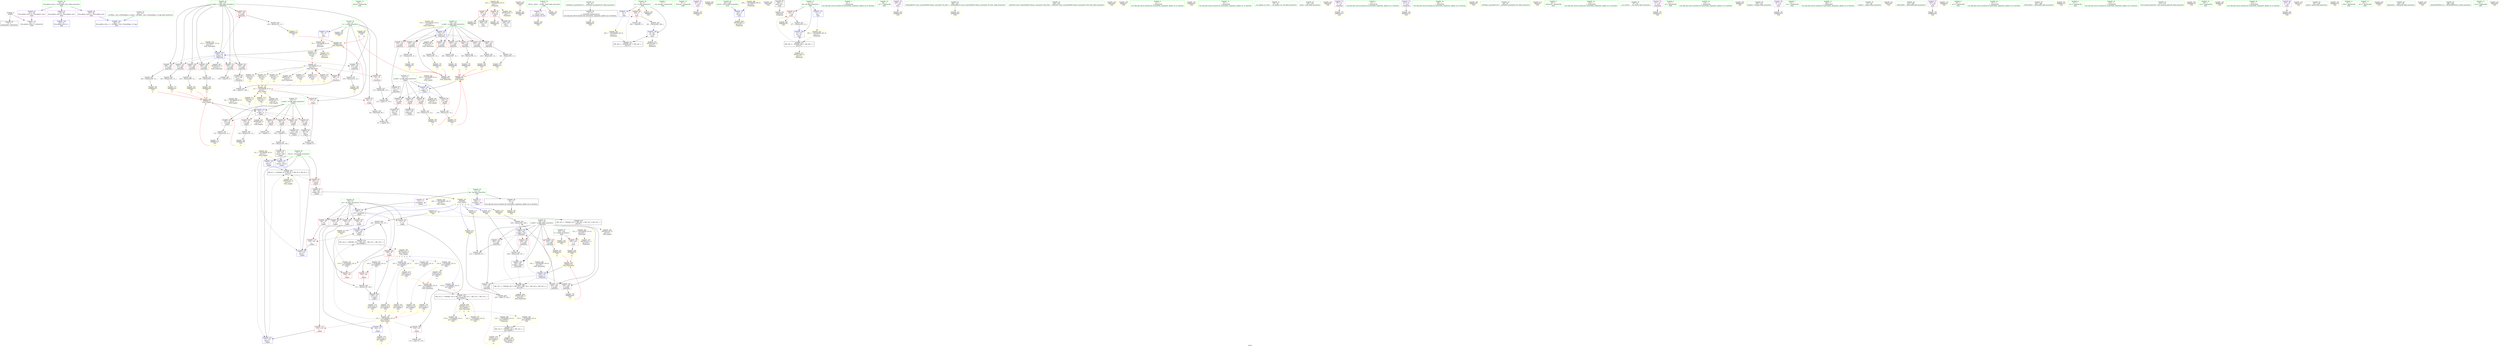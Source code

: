 digraph "SVFG" {
	label="SVFG";

	Node0x5555de517720 [shape=record,color=grey,label="{NodeID: 0\nNullPtr}"];
	Node0x5555de517720 -> Node0x5555de531230[style=solid];
	Node0x5555de517720 -> Node0x5555de536970[style=solid];
	Node0x5555de53f740 [shape=record,color=grey,label="{NodeID: 263\n97 = cmp(93, 95, )\n}"];
	Node0x5555de538950 [shape=record,color=yellow,style=double,label="{NodeID: 180\nAPARM(201)\nCS[]|{<s0>8}}"];
	Node0x5555de538950:s0 -> Node0x5555de53c1b0[style=solid,color=red];
	Node0x5555de52fae0 [shape=record,color=red,label="{NodeID: 97\n82\<--76\n\<--b.addr\n_Z2goii\n}"];
	Node0x5555de52fae0 -> Node0x5555de53f140[style=solid];
	Node0x5555de52d9c0 [shape=record,color=green,label="{NodeID: 14\n36\<--1\nstdout\<--dummyObj\nGlob }"];
	Node0x5555de54bc30 [shape=record,color=yellow,style=double,label="{NodeID: 277\n2V_1 = ENCHI(MR_2V_0)\npts\{16 \}\nFun[_Z5printiix]}"];
	Node0x5555de54bc30 -> Node0x5555de532d50[style=dashed];
	Node0x5555de54bc30 -> Node0x5555de532e20[style=dashed];
	Node0x5555de54bc30 -> Node0x5555de54d690[style=dashed];
	Node0x5555de54bc30 -> Node0x5555de54f570[style=dashed];
	Node0x5555de54bc30 -> Node0x5555de54f7b0[style=dashed];
	Node0x5555de54bc30 -> Node0x5555de54f9f0[style=dashed];
	Node0x5555de54bc30 -> Node0x5555de54fc30[style=dashed];
	Node0x5555de54bc30 -> Node0x5555de54fe70[style=dashed];
	Node0x5555de54bc30 -> Node0x5555de5500b0[style=dashed];
	Node0x5555de5335b0 [shape=record,color=yellow,style=double,label="{NodeID: 194\nAPARM(246)\nCS[]}"];
	Node0x5555de530640 [shape=record,color=red,label="{NodeID: 111\n130\<--129\n\<--\n_Z2goii\n}"];
	Node0x5555de530640 -> Node0x5555de53d4c0[style=solid];
	Node0x5555de52e7c0 [shape=record,color=green,label="{NodeID: 28\n14\<--16\nn\<--n_field_insensitive\nGlob }"];
	Node0x5555de52e7c0 -> Node0x5555de532bb0[style=solid];
	Node0x5555de52e7c0 -> Node0x5555de532c80[style=solid];
	Node0x5555de52e7c0 -> Node0x5555de532d50[style=solid];
	Node0x5555de52e7c0 -> Node0x5555de532e20[style=solid];
	Node0x5555de52e7c0 -> Node0x5555de536670[style=solid];
	Node0x5555de52e7c0 -> Node0x5555de533b60[style=solid];
	Node0x5555de54d310 [shape=record,color=yellow,style=double,label="{NodeID: 291\n22V_1 = ENCHI(MR_22V_0)\npts\{1 \}\nFun[main]}"];
	Node0x5555de54d310 -> Node0x5555de532ef0[style=dashed];
	Node0x5555de54d310 -> Node0x5555de532fc0[style=dashed];
	Node0x5555de54d310 -> Node0x5555de54ed70[style=dashed];
	Node0x5555de5340d0 [shape=record,color=yellow,style=double,label="{NodeID: 208\nAPARM(283)\nCS[]|{<s0>21}}"];
	Node0x5555de5340d0:s0 -> Node0x5555de53bdf0[style=solid,color=red];
	Node0x5555de535b80 [shape=record,color=red,label="{NodeID: 125\n200\<--156\n\<--b.addr\n_Z5printiix\n}"];
	Node0x5555de535b80 -> Node0x5555de53e540[style=solid];
	Node0x5555de52f4d0 [shape=record,color=green,label="{NodeID: 42\n156\<--157\nb.addr\<--b.addr_field_insensitive\n_Z5printiix\n}"];
	Node0x5555de52f4d0 -> Node0x5555de535840[style=solid];
	Node0x5555de52f4d0 -> Node0x5555de535910[style=solid];
	Node0x5555de52f4d0 -> Node0x5555de5359e0[style=solid];
	Node0x5555de52f4d0 -> Node0x5555de535ab0[style=solid];
	Node0x5555de52f4d0 -> Node0x5555de535b80[style=solid];
	Node0x5555de52f4d0 -> Node0x5555de535c50[style=solid];
	Node0x5555de52f4d0 -> Node0x5555de535d20[style=solid];
	Node0x5555de52f4d0 -> Node0x5555de535df0[style=solid];
	Node0x5555de52f4d0 -> Node0x5555de537360[style=solid];
	Node0x5555de54e9c0 [shape=record,color=yellow,style=double,label="{NodeID: 305\nRETMU(12V_2)\npts\{190000 \}\nFun[_Z2goii]|{<s0>3|<s1>4|<s2>5|<s3>8|<s4>9|<s5>12}}"];
	Node0x5555de54e9c0:s0 -> Node0x5555de550690[style=dashed,color=blue];
	Node0x5555de54e9c0:s1 -> Node0x5555de550530[style=dashed,color=blue];
	Node0x5555de54e9c0:s2 -> Node0x5555de5507f0[style=dashed,color=blue];
	Node0x5555de54e9c0:s3 -> Node0x5555de5512c0[style=dashed,color=blue];
	Node0x5555de54e9c0:s4 -> Node0x5555de551420[style=dashed,color=blue];
	Node0x5555de54e9c0:s5 -> Node0x5555de5516e0[style=dashed,color=blue];
	Node0x5555de53b880 [shape=record,color=yellow,style=double,label="{NodeID: 222\nARet(266)\nCS[]}"];
	Node0x5555de53b880 -> Node0x5555de533c30[style=solid];
	Node0x5555de536770 [shape=record,color=blue,label="{NodeID: 139\n319\<--41\nllvm.global_ctors_0\<--\nGlob }"];
	Node0x5555de531230 [shape=record,color=black,label="{NodeID: 56\n2\<--3\ndummyVal\<--dummyVal\n}"];
	Node0x5555de54f7b0 [shape=record,color=yellow,style=double,label="{NodeID: 319\nCSMU(2V_1)\npts\{16 \}\nCS[]|{<s0>7}}"];
	Node0x5555de54f7b0:s0 -> Node0x5555de54bc30[style=dashed,color=red];
	Node0x5555de53cec0 [shape=record,color=grey,label="{NodeID: 236\n224 = Binary(223, 12, )\n}"];
	Node0x5555de53cec0 -> Node0x5555de538fd0[style=solid];
	Node0x5555de537360 [shape=record,color=blue,label="{NodeID: 153\n156\<--152\nb.addr\<--b\n_Z5printiix\n}"];
	Node0x5555de537360 -> Node0x5555de535840[style=dashed];
	Node0x5555de537360 -> Node0x5555de535910[style=dashed];
	Node0x5555de537360 -> Node0x5555de5359e0[style=dashed];
	Node0x5555de537360 -> Node0x5555de535ab0[style=dashed];
	Node0x5555de537360 -> Node0x5555de535b80[style=dashed];
	Node0x5555de537360 -> Node0x5555de535c50[style=dashed];
	Node0x5555de537360 -> Node0x5555de535d20[style=dashed];
	Node0x5555de537360 -> Node0x5555de535df0[style=dashed];
	Node0x5555de537360 -> Node0x5555de54e290[style=dashed];
	Node0x5555de531e20 [shape=record,color=purple,label="{NodeID: 70\n51\<--4\n\<--_ZStL8__ioinit\n__cxx_global_var_init\n}"];
	Node0x5555de531e20 -> Node0x5555de537f90[style=solid];
	Node0x5555de5507f0 [shape=record,color=yellow,style=double,label="{NodeID: 333\n12V_3 = CSCHI(MR_12V_1)\npts\{190000 \}\nCS[]}"];
	Node0x5555de5507f0 -> Node0x5555de54f910[style=dashed];
	Node0x5555de5507f0 -> Node0x5555de54fb50[style=dashed];
	Node0x5555de53e3c0 [shape=record,color=grey,label="{NodeID: 250\n194 = Binary(193, 12, )\n}"];
	Node0x5555de53e3c0 -> Node0x5555de5386e0[style=solid];
	Node0x5555de537ec0 [shape=record,color=yellow,style=double,label="{NodeID: 167\nAPARM(53)\nCS[]}"];
	Node0x5555de532a10 [shape=record,color=red,label="{NodeID: 84\n260\<--8\n\<--ts\nmain\n}"];
	Node0x5555de532a10 -> Node0x5555de53d1c0[style=solid];
	Node0x5555de532a10 -> Node0x5555de53f440[style=solid];
	Node0x5555de52cac0 [shape=record,color=green,label="{NodeID: 1\n7\<--1\n__dso_handle\<--dummyObj\nGlob }"];
	Node0x5555de53f8c0 [shape=record,color=grey,label="{NodeID: 264\n212 = cmp(206, 211, )\n}"];
	Node0x5555de538a20 [shape=record,color=yellow,style=double,label="{NodeID: 181\nAPARM(208)\nCS[]|{<s0>9}}"];
	Node0x5555de538a20:s0 -> Node0x5555de53bfd0[style=solid,color=red];
	Node0x5555de52fbb0 [shape=record,color=red,label="{NodeID: 98\n85\<--76\n\<--b.addr\n_Z2goii\n}"];
	Node0x5555de52fbb0 -> Node0x5555de531600[style=solid];
	Node0x5555de52dac0 [shape=record,color=green,label="{NodeID: 15\n37\<--1\n_ZSt3cin\<--dummyObj\nGlob }"];
	Node0x5555de54c750 [shape=record,color=yellow,style=double,label="{NodeID: 278\n15V_1 = ENCHI(MR_15V_0)\npts\{155 \}\nFun[_Z5printiix]}"];
	Node0x5555de54c750 -> Node0x5555de537290[style=dashed];
	Node0x5555de533680 [shape=record,color=yellow,style=double,label="{NodeID: 195\nAPARM(253)\nCS[]}"];
	Node0x5555de530710 [shape=record,color=red,label="{NodeID: 112\n139\<--138\n\<--\n_Z2goii\n}"];
	Node0x5555de530710 -> Node0x5555de53dac0[style=solid];
	Node0x5555de52e8c0 [shape=record,color=green,label="{NodeID: 29\n17\<--19\ndp\<--dp_field_insensitive\nGlob }"];
	Node0x5555de52e8c0 -> Node0x5555de531400[style=solid];
	Node0x5555de52e8c0 -> Node0x5555de531ef0[style=solid];
	Node0x5555de52e8c0 -> Node0x5555de531fc0[style=solid];
	Node0x5555de54d3f0 [shape=record,color=yellow,style=double,label="{NodeID: 292\n24V_1 = ENCHI(MR_24V_0)\npts\{10 \}\nFun[main]}"];
	Node0x5555de54d3f0 -> Node0x5555de549e30[style=dashed];
	Node0x5555de5341a0 [shape=record,color=yellow,style=double,label="{NodeID: 209\nAPARM(20)\nCS[]}"];
	Node0x5555de535c50 [shape=record,color=red,label="{NodeID: 126\n209\<--156\n\<--b.addr\n_Z5printiix\n}"];
	Node0x5555de535c50 -> Node0x5555de53d640[style=solid];
	Node0x5555de52f5a0 [shape=record,color=green,label="{NodeID: 43\n158\<--159\nk.addr\<--k.addr_field_insensitive\n_Z5printiix\n}"];
	Node0x5555de52f5a0 -> Node0x5555de535ec0[style=solid];
	Node0x5555de52f5a0 -> Node0x5555de535f90[style=solid];
	Node0x5555de52f5a0 -> Node0x5555de536060[style=solid];
	Node0x5555de52f5a0 -> Node0x5555de536130[style=solid];
	Node0x5555de52f5a0 -> Node0x5555de536200[style=solid];
	Node0x5555de52f5a0 -> Node0x5555de5362d0[style=solid];
	Node0x5555de52f5a0 -> Node0x5555de537430[style=solid];
	Node0x5555de52f5a0 -> Node0x5555de537500[style=solid];
	Node0x5555de52f5a0 -> Node0x5555de5375d0[style=solid];
	Node0x5555de54eaa0 [shape=record,color=yellow,style=double,label="{NodeID: 306\nRETMU(29V_2)\npts\{242 \}\nFun[main]}"];
	Node0x5555de53b910 [shape=record,color=yellow,style=double,label="{NodeID: 223\nARet(269)\nCS[]}"];
	Node0x5555de536870 [shape=record,color=blue,label="{NodeID: 140\n320\<--42\nllvm.global_ctors_1\<--_GLOBAL__sub_I_FlaminRage_3_0.cpp\nGlob }"];
	Node0x5555de531330 [shape=record,color=black,label="{NodeID: 57\n240\<--9\nmain_ret\<--\nmain\n}"];
	Node0x5555de531330 -> Node0x5555de53c980[style=solid];
	Node0x5555de54f910 [shape=record,color=yellow,style=double,label="{NodeID: 320\nCSMU(12V_3)\npts\{190000 \}\nCS[]|{<s0>7}}"];
	Node0x5555de54f910:s0 -> Node0x5555de54c9f0[style=dashed,color=red];
	Node0x5555de53d040 [shape=record,color=grey,label="{NodeID: 237\n101 = Binary(100, 102, )\n}"];
	Node0x5555de53d040 -> Node0x5555de5317a0[style=solid];
	Node0x5555de537430 [shape=record,color=blue,label="{NodeID: 154\n158\<--153\nk.addr\<--k\n_Z5printiix\n}"];
	Node0x5555de537430 -> Node0x5555de535ec0[style=dashed];
	Node0x5555de537430 -> Node0x5555de535f90[style=dashed];
	Node0x5555de537430 -> Node0x5555de536060[style=dashed];
	Node0x5555de537430 -> Node0x5555de537500[style=dashed];
	Node0x5555de537430 -> Node0x5555de549430[style=dashed];
	Node0x5555de531ef0 [shape=record,color=purple,label="{NodeID: 71\n108\<--17\narrayidx\<--dp\n_Z2goii\n}"];
	Node0x5555de550950 [shape=record,color=yellow,style=double,label="{NodeID: 334\n12V_4 = CSCHI(MR_12V_3)\npts\{190000 \}\nCS[]}"];
	Node0x5555de550950 -> Node0x5555de549930[style=dashed];
	Node0x5555de53e540 [shape=record,color=grey,label="{NodeID: 251\n201 = Binary(200, 12, )\n}"];
	Node0x5555de53e540 -> Node0x5555de538950[style=solid];
	Node0x5555de537f90 [shape=record,color=yellow,style=double,label="{NodeID: 168\nAPARM(51)\nCS[]}"];
	Node0x5555de532ae0 [shape=record,color=red,label="{NodeID: 85\n276\<--11\n\<--kk\nmain\n}"];
	Node0x5555de532ae0 -> Node0x5555de533ea0[style=solid];
	Node0x5555de532ae0 -> Node0x5555de53ca40[style=solid];
	Node0x5555de52cb50 [shape=record,color=green,label="{NodeID: 2\n9\<--1\n\<--dummyObj\nCan only get source location for instruction, argument, global var or function.}"];
	Node0x5555de53fa40 [shape=record,color=grey,label="{NodeID: 265\n115 = cmp(114, 116, )\n}"];
	Node0x5555de538af0 [shape=record,color=yellow,style=double,label="{NodeID: 182\nAPARM(210)\nCS[]|{<s0>9}}"];
	Node0x5555de538af0:s0 -> Node0x5555de53c1b0[style=solid,color=red];
	Node0x5555de52fc80 [shape=record,color=red,label="{NodeID: 99\n99\<--76\n\<--b.addr\n_Z2goii\n}"];
	Node0x5555de52fc80 -> Node0x5555de53f5c0[style=solid];
	Node0x5555de52dbc0 [shape=record,color=green,label="{NodeID: 16\n38\<--1\n.str.7\<--dummyObj\nGlob }"];
	Node0x5555de54c830 [shape=record,color=yellow,style=double,label="{NodeID: 279\n17V_1 = ENCHI(MR_17V_0)\npts\{157 \}\nFun[_Z5printiix]}"];
	Node0x5555de54c830 -> Node0x5555de537360[style=dashed];
	Node0x5555de533750 [shape=record,color=yellow,style=double,label="{NodeID: 196\nAPARM(254)\nCS[]}"];
	Node0x5555de5307e0 [shape=record,color=red,label="{NodeID: 113\n143\<--142\n\<--\n_Z2goii\n}"];
	Node0x5555de5307e0 -> Node0x5555de5371c0[style=solid];
	Node0x5555de52e9c0 [shape=record,color=green,label="{NodeID: 30\n40\<--44\nllvm.global_ctors\<--llvm.global_ctors_field_insensitive\nGlob }"];
	Node0x5555de52e9c0 -> Node0x5555de532710[style=solid];
	Node0x5555de52e9c0 -> Node0x5555de532810[style=solid];
	Node0x5555de52e9c0 -> Node0x5555de532910[style=solid];
	Node0x5555de54d4d0 [shape=record,color=yellow,style=double,label="{NodeID: 293\n26V_1 = ENCHI(MR_26V_0)\npts\{13 \}\nFun[main]}"];
	Node0x5555de54d4d0 -> Node0x5555de54a330[style=dashed];
	Node0x5555de534270 [shape=record,color=yellow,style=double,label="{NodeID: 210\nAPARM(286)\nCS[]}"];
	Node0x5555de535d20 [shape=record,color=red,label="{NodeID: 127\n218\<--156\n\<--b.addr\n_Z5printiix\n}"];
	Node0x5555de535d20 -> Node0x5555de53df40[style=solid];
	Node0x5555de52f670 [shape=record,color=green,label="{NodeID: 44\n189\<--190\n_ZStlsISt11char_traitsIcEERSt13basic_ostreamIcT_ES5_PKc\<--_ZStlsISt11char_traitsIcEERSt13basic_ostreamIcT_ES5_PKc_field_insensitive\n}"];
	Node0x5555de54ebb0 [shape=record,color=yellow,style=double,label="{NodeID: 307\nRETMU(31V_1)\npts\{244 \}\nFun[main]}"];
	Node0x5555de53b9a0 [shape=record,color=yellow,style=double,label="{NodeID: 224\nARet(280)\nCS[]}"];
	Node0x5555de536970 [shape=record,color=blue, style = dotted,label="{NodeID: 141\n321\<--3\nllvm.global_ctors_2\<--dummyVal\nGlob }"];
	Node0x5555de531400 [shape=record,color=black,label="{NodeID: 58\n18\<--17\n\<--dp\nCan only get source location for instruction, argument, global var or function.}"];
	Node0x5555de531400 -> Node0x5555de537910[style=solid];
	Node0x5555de54f9f0 [shape=record,color=yellow,style=double,label="{NodeID: 321\nCSMU(2V_1)\npts\{16 \}\nCS[]|{<s0>8}}"];
	Node0x5555de54f9f0:s0 -> Node0x5555de54cad0[style=dashed,color=red];
	Node0x5555de53d1c0 [shape=record,color=grey,label="{NodeID: 238\n261 = Binary(260, 262, )\n}"];
	Node0x5555de53d1c0 -> Node0x5555de537770[style=solid];
	Node0x5555de537500 [shape=record,color=blue,label="{NodeID: 155\n158\<--204\nk.addr\<--sub\n_Z5printiix\n}"];
	Node0x5555de537500 -> Node0x5555de536130[style=dashed];
	Node0x5555de537500 -> Node0x5555de536200[style=dashed];
	Node0x5555de537500 -> Node0x5555de5362d0[style=dashed];
	Node0x5555de537500 -> Node0x5555de5375d0[style=dashed];
	Node0x5555de537500 -> Node0x5555de549430[style=dashed];
	Node0x5555de531fc0 [shape=record,color=purple,label="{NodeID: 72\n111\<--17\narrayidx8\<--dp\n_Z2goii\n}"];
	Node0x5555de531fc0 -> Node0x5555de536db0[style=solid];
	Node0x5555de5512c0 [shape=record,color=yellow,style=double,label="{NodeID: 335\n12V_5 = CSCHI(MR_12V_3)\npts\{190000 \}\nCS[]}"];
	Node0x5555de5512c0 -> Node0x5555de54fd90[style=dashed];
	Node0x5555de53e6c0 [shape=record,color=grey,label="{NodeID: 252\n199 = Binary(198, 12, )\n}"];
	Node0x5555de53e6c0 -> Node0x5555de538880[style=solid];
	Node0x5555de538060 [shape=record,color=yellow,style=double,label="{NodeID: 169\nAPARM(7)\nCS[]}"];
	Node0x5555de532bb0 [shape=record,color=red,label="{NodeID: 86\n87\<--14\n\<--n\n_Z2goii\n}"];
	Node0x5555de532bb0 -> Node0x5555de53efc0[style=solid];
	Node0x5555de52cbe0 [shape=record,color=green,label="{NodeID: 3\n12\<--1\n\<--dummyObj\nCan only get source location for instruction, argument, global var or function.}"];
	Node0x5555de53fbc0 [shape=record,color=grey,label="{NodeID: 266\n185 = cmp(179, 184, )\n}"];
	Node0x5555de538bc0 [shape=record,color=yellow,style=double,label="{NodeID: 183\nAPARM(20)\nCS[]}"];
	Node0x5555de52fd50 [shape=record,color=red,label="{NodeID: 100\n109\<--76\n\<--b.addr\n_Z2goii\n}"];
	Node0x5555de52fd50 -> Node0x5555de531940[style=solid];
	Node0x5555de52dcc0 [shape=record,color=green,label="{NodeID: 17\n41\<--1\n\<--dummyObj\nCan only get source location for instruction, argument, global var or function.}"];
	Node0x5555de54c910 [shape=record,color=yellow,style=double,label="{NodeID: 280\n19V_1 = ENCHI(MR_19V_0)\npts\{159 \}\nFun[_Z5printiix]}"];
	Node0x5555de54c910 -> Node0x5555de537430[style=dashed];
	Node0x5555de533820 [shape=record,color=yellow,style=double,label="{NodeID: 197\nAPARM(252)\nCS[]}"];
	Node0x5555de5308b0 [shape=record,color=red,label="{NodeID: 114\n172\<--154\n\<--p.addr\n_Z5printiix\n}"];
	Node0x5555de5308b0 -> Node0x5555de531bb0[style=solid];
	Node0x5555de52eac0 [shape=record,color=green,label="{NodeID: 31\n45\<--46\n__cxx_global_var_init\<--__cxx_global_var_init_field_insensitive\n}"];
	Node0x5555de54d5b0 [shape=record,color=yellow,style=double,label="{NodeID: 294\n2V_1 = ENCHI(MR_2V_0)\npts\{16 \}\nFun[main]}"];
	Node0x5555de54d5b0 -> Node0x5555de54f010[style=dashed];
	Node0x5555de54d5b0 -> Node0x5555de550450[style=dashed];
	Node0x5555de534340 [shape=record,color=yellow,style=double,label="{NodeID: 211\nARet(137)\nCS[]}"];
	Node0x5555de534340 -> Node0x5555de53dac0[style=solid];
	Node0x5555de535df0 [shape=record,color=red,label="{NodeID: 128\n225\<--156\n\<--b.addr\n_Z5printiix\n}"];
	Node0x5555de535df0 -> Node0x5555de53cd40[style=solid];
	Node0x5555de52f770 [shape=record,color=green,label="{NodeID: 45\n238\<--239\nmain\<--main_field_insensitive\n}"];
	Node0x5555de54ec90 [shape=record,color=yellow,style=double,label="{NodeID: 308\nRETMU(12V_2)\npts\{190000 \}\nFun[main]}"];
	Node0x5555de53ba30 [shape=record,color=yellow,style=double,label="{NodeID: 225\nARet(285)\nCS[]}"];
	Node0x5555de536a70 [shape=record,color=blue,label="{NodeID: 142\n74\<--70\np.addr\<--p\n_Z2goii\n}"];
	Node0x5555de536a70 -> Node0x5555de533160[style=dashed];
	Node0x5555de536a70 -> Node0x5555de533230[style=dashed];
	Node0x5555de536a70 -> Node0x5555de533300[style=dashed];
	Node0x5555de536a70 -> Node0x5555de52fa10[style=dashed];
	Node0x5555de536a70 -> Node0x5555de54e720[style=dashed];
	Node0x5555de531500 [shape=record,color=black,label="{NodeID: 59\n53\<--54\n\<--_ZNSt8ios_base4InitD1Ev\nCan only get source location for instruction, argument, global var or function.}"];
	Node0x5555de531500 -> Node0x5555de537ec0[style=solid];
	Node0x5555de54fb50 [shape=record,color=yellow,style=double,label="{NodeID: 322\nCSMU(12V_3)\npts\{190000 \}\nCS[]|{<s0>8}}"];
	Node0x5555de54fb50:s0 -> Node0x5555de54cf60[style=dashed,color=red];
	Node0x5555de53d340 [shape=record,color=grey,label="{NodeID: 239\n95 = Binary(96, 94, )\n}"];
	Node0x5555de53d340 -> Node0x5555de53f740[style=solid];
	Node0x5555de5375d0 [shape=record,color=blue,label="{NodeID: 156\n158\<--229\nk.addr\<--sub28\n_Z5printiix\n}"];
	Node0x5555de5375d0 -> Node0x5555de549430[style=dashed];
	Node0x5555de532090 [shape=record,color=purple,label="{NodeID: 73\n187\<--21\n\<--.str\n_Z5printiix\n}"];
	Node0x5555de532090 -> Node0x5555de538540[style=solid];
	Node0x5555de551420 [shape=record,color=yellow,style=double,label="{NodeID: 336\n12V_6 = CSCHI(MR_12V_5)\npts\{190000 \}\nCS[]}"];
	Node0x5555de551420 -> Node0x5555de54ffd0[style=dashed];
	Node0x5555de551420 -> Node0x5555de550210[style=dashed];
	Node0x5555de53e840 [shape=record,color=grey,label="{NodeID: 253\n127 = Binary(126, 12, )\n}"];
	Node0x5555de53e840 -> Node0x5555de538200[style=solid];
	Node0x5555de538130 [shape=record,color=yellow,style=double,label="{NodeID: 170\nAPARM(125)\nCS[]|{<s0>3}}"];
	Node0x5555de538130:s0 -> Node0x5555de53bfd0[style=solid,color=red];
	Node0x5555de532c80 [shape=record,color=red,label="{NodeID: 87\n94\<--14\n\<--n\n_Z2goii\n}"];
	Node0x5555de532c80 -> Node0x5555de53d340[style=solid];
	Node0x5555de52cc70 [shape=record,color=green,label="{NodeID: 4\n15\<--1\n\<--dummyObj\nCan only get source location for instruction, argument, global var or function.}"];
	Node0x5555de53fd40 [shape=record,color=grey,label="{NodeID: 267\n169 = cmp(167, 168, )\n}"];
	Node0x5555de538c90 [shape=record,color=yellow,style=double,label="{NodeID: 184\nAPARM(214)\nCS[]}"];
	Node0x5555de52fe20 [shape=record,color=red,label="{NodeID: 101\n126\<--76\n\<--b.addr\n_Z2goii\n}"];
	Node0x5555de52fe20 -> Node0x5555de53e840[style=solid];
	Node0x5555de52ddc0 [shape=record,color=green,label="{NodeID: 18\n96\<--1\n\<--dummyObj\nCan only get source location for instruction, argument, global var or function.}"];
	Node0x5555de54c9f0 [shape=record,color=yellow,style=double,label="{NodeID: 281\n12V_1 = ENCHI(MR_12V_0)\npts\{190000 \}\nFun[_Z5printiix]}"];
	Node0x5555de54c9f0 -> Node0x5555de549930[style=dashed];
	Node0x5555de54c9f0 -> Node0x5555de54f6d0[style=dashed];
	Node0x5555de5338f0 [shape=record,color=yellow,style=double,label="{NodeID: 198\nAPARM(37)\nCS[]}"];
	Node0x5555de530980 [shape=record,color=red,label="{NodeID: 115\n180\<--154\n\<--p.addr\n_Z5printiix\n}"];
	Node0x5555de530980 -> Node0x5555de53eb40[style=solid];
	Node0x5555de52ebc0 [shape=record,color=green,label="{NodeID: 32\n49\<--50\n_ZNSt8ios_base4InitC1Ev\<--_ZNSt8ios_base4InitC1Ev_field_insensitive\n}"];
	Node0x5555de54d690 [shape=record,color=yellow,style=double,label="{NodeID: 295\nRETMU(2V_1)\npts\{16 \}\nFun[_Z5printiix]}"];
	Node0x5555de53b2e0 [shape=record,color=yellow,style=double,label="{NodeID: 212\nARet(52)\nCS[]}"];
	Node0x5555de535ec0 [shape=record,color=red,label="{NodeID: 129\n179\<--158\n\<--k.addr\n_Z5printiix\n}"];
	Node0x5555de535ec0 -> Node0x5555de53fbc0[style=solid];
	Node0x5555de52f870 [shape=record,color=green,label="{NodeID: 46\n241\<--242\nretval\<--retval_field_insensitive\nmain\n}"];
	Node0x5555de52f870 -> Node0x5555de5376a0[style=solid];
	Node0x5555de54ed70 [shape=record,color=yellow,style=double,label="{NodeID: 309\nRETMU(22V_1)\npts\{1 \}\nFun[main]}"];
	Node0x5555de53bb50 [shape=record,color=yellow,style=double,label="{NodeID: 226\nFPARM(151)\nFun[_Z5printiix]}"];
	Node0x5555de53bb50 -> Node0x5555de537290[style=solid];
	Node0x5555de536b40 [shape=record,color=blue,label="{NodeID: 143\n76\<--71\nb.addr\<--b\n_Z2goii\n}"];
	Node0x5555de536b40 -> Node0x5555de52fae0[style=dashed];
	Node0x5555de536b40 -> Node0x5555de52fbb0[style=dashed];
	Node0x5555de536b40 -> Node0x5555de52fc80[style=dashed];
	Node0x5555de536b40 -> Node0x5555de52fd50[style=dashed];
	Node0x5555de536b40 -> Node0x5555de52fe20[style=dashed];
	Node0x5555de536b40 -> Node0x5555de52fef0[style=dashed];
	Node0x5555de536b40 -> Node0x5555de54e800[style=dashed];
	Node0x5555de531600 [shape=record,color=black,label="{NodeID: 60\n86\<--85\nconv\<--\n_Z2goii\n}"];
	Node0x5555de531600 -> Node0x5555de53efc0[style=solid];
	Node0x5555de54fc30 [shape=record,color=yellow,style=double,label="{NodeID: 323\nCSMU(2V_1)\npts\{16 \}\nCS[]|{<s0>9}}"];
	Node0x5555de54fc30:s0 -> Node0x5555de54cad0[style=dashed,color=red];
	Node0x5555de53d4c0 [shape=record,color=grey,label="{NodeID: 240\n131 = Binary(130, 128, )\n}"];
	Node0x5555de53d4c0 -> Node0x5555de537020[style=solid];
	Node0x5555de5376a0 [shape=record,color=blue,label="{NodeID: 157\n241\<--9\nretval\<--\nmain\n}"];
	Node0x5555de5376a0 -> Node0x5555de54eaa0[style=dashed];
	Node0x5555de532160 [shape=record,color=purple,label="{NodeID: 74\n214\<--23\n\<--.str.1\n_Z5printiix\n}"];
	Node0x5555de532160 -> Node0x5555de538c90[style=solid];
	Node0x5555de551580 [shape=record,color=yellow,style=double,label="{NodeID: 337\n12V_7 = CSCHI(MR_12V_6)\npts\{190000 \}\nCS[]}"];
	Node0x5555de551580 -> Node0x5555de549930[style=dashed];
	Node0x5555de53e9c0 [shape=record,color=grey,label="{NodeID: 254\n136 = Binary(135, 12, )\n}"];
	Node0x5555de53e9c0 -> Node0x5555de537d20[style=solid];
	Node0x5555de538200 [shape=record,color=yellow,style=double,label="{NodeID: 171\nAPARM(127)\nCS[]|{<s0>3}}"];
	Node0x5555de538200:s0 -> Node0x5555de53c1b0[style=solid,color=red];
	Node0x5555de532d50 [shape=record,color=red,label="{NodeID: 88\n168\<--14\n\<--n\n_Z5printiix\n}"];
	Node0x5555de532d50 -> Node0x5555de53fd40[style=solid];
	Node0x5555de52d4b0 [shape=record,color=green,label="{NodeID: 5\n20\<--1\n_ZSt4cout\<--dummyObj\nGlob }"];
	Node0x5555de53fec0 [shape=record,color=grey,label="{NodeID: 268\n176 = cmp(173, 175, )\n}"];
	Node0x5555de538d60 [shape=record,color=yellow,style=double,label="{NodeID: 185\nAPARM(217)\nCS[]|{<s0>11}}"];
	Node0x5555de538d60:s0 -> Node0x5555de53bb50[style=solid,color=red];
	Node0x5555de52fef0 [shape=record,color=red,label="{NodeID: 102\n135\<--76\n\<--b.addr\n_Z2goii\n}"];
	Node0x5555de52fef0 -> Node0x5555de53e9c0[style=solid];
	Node0x5555de52dec0 [shape=record,color=green,label="{NodeID: 19\n102\<--1\n\<--dummyObj\nCan only get source location for instruction, argument, global var or function.}"];
	Node0x5555de54cad0 [shape=record,color=yellow,style=double,label="{NodeID: 282\n2V_1 = ENCHI(MR_2V_0)\npts\{16 \}\nFun[_Z2goii]}"];
	Node0x5555de54cad0 -> Node0x5555de532bb0[style=dashed];
	Node0x5555de54cad0 -> Node0x5555de532c80[style=dashed];
	Node0x5555de54cad0 -> Node0x5555de54e530[style=dashed];
	Node0x5555de54cad0 -> Node0x5555de54f0f0[style=dashed];
	Node0x5555de54cad0 -> Node0x5555de54f330[style=dashed];
	Node0x5555de5339c0 [shape=record,color=yellow,style=double,label="{NodeID: 199\nAPARM(8)\nCS[]}"];
	Node0x5555de535430 [shape=record,color=red,label="{NodeID: 116\n191\<--154\n\<--p.addr\n_Z5printiix\n}"];
	Node0x5555de535430 -> Node0x5555de53e240[style=solid];
	Node0x5555de52ecc0 [shape=record,color=green,label="{NodeID: 33\n55\<--56\n__cxa_atexit\<--__cxa_atexit_field_insensitive\n}"];
	Node0x5555de54e1b0 [shape=record,color=yellow,style=double,label="{NodeID: 296\nRETMU(15V_2)\npts\{155 \}\nFun[_Z5printiix]}"];
	Node0x5555de53b370 [shape=record,color=yellow,style=double,label="{NodeID: 213\nARet(128)\nCS[]}"];
	Node0x5555de53b370 -> Node0x5555de53d4c0[style=solid];
	Node0x5555de535f90 [shape=record,color=red,label="{NodeID: 130\n195\<--158\n\<--k.addr\n_Z5printiix\n}"];
	Node0x5555de535f90 -> Node0x5555de5387b0[style=solid];
	Node0x5555de52f940 [shape=record,color=green,label="{NodeID: 47\n243\<--244\nk\<--k_field_insensitive\nmain\n}"];
	Node0x5555de52f940 -> Node0x5555de5363a0[style=solid];
	Node0x5555de52f940 -> Node0x5555de533d00[style=solid];
	Node0x5555de54ee50 [shape=record,color=yellow,style=double,label="{NodeID: 310\nRETMU(24V_3)\npts\{10 \}\nFun[main]}"];
	Node0x5555de53bca0 [shape=record,color=yellow,style=double,label="{NodeID: 227\nFPARM(152)\nFun[_Z5printiix]}"];
	Node0x5555de53bca0 -> Node0x5555de537360[style=solid];
	Node0x5555de536c10 [shape=record,color=blue,label="{NodeID: 144\n72\<--15\nretval\<--\n_Z2goii\n}"];
	Node0x5555de536c10 -> Node0x5555de54ad30[style=dashed];
	Node0x5555de5316d0 [shape=record,color=black,label="{NodeID: 61\n93\<--92\nconv2\<--\n_Z2goii\n}"];
	Node0x5555de5316d0 -> Node0x5555de53f740[style=solid];
	Node0x5555de54fd90 [shape=record,color=yellow,style=double,label="{NodeID: 324\nCSMU(12V_5)\npts\{190000 \}\nCS[]|{<s0>9}}"];
	Node0x5555de54fd90:s0 -> Node0x5555de54cf60[style=dashed,color=red];
	Node0x5555de53d640 [shape=record,color=grey,label="{NodeID: 241\n210 = Binary(209, 12, )\n}"];
	Node0x5555de53d640 -> Node0x5555de538af0[style=solid];
	Node0x5555de537770 [shape=record,color=blue,label="{NodeID: 158\n8\<--261\nts\<--dec\nmain\n}"];
	Node0x5555de537770 -> Node0x5555de549e30[style=dashed];
	Node0x5555de537770 -> Node0x5555de54ee50[style=dashed];
	Node0x5555de532230 [shape=record,color=purple,label="{NodeID: 75\n231\<--25\n\<--.str.2\n_Z5printiix\n}"];
	Node0x5555de532230 -> Node0x5555de539240[style=solid];
	Node0x5555de5516e0 [shape=record,color=yellow,style=double,label="{NodeID: 338\n12V_8 = CSCHI(MR_12V_6)\npts\{190000 \}\nCS[]}"];
	Node0x5555de5516e0 -> Node0x5555de549930[style=dashed];
	Node0x5555de53eb40 [shape=record,color=grey,label="{NodeID: 255\n181 = Binary(180, 12, )\n}"];
	Node0x5555de53eb40 -> Node0x5555de5382d0[style=solid];
	Node0x5555de5382d0 [shape=record,color=yellow,style=double,label="{NodeID: 172\nAPARM(181)\nCS[]|{<s0>5}}"];
	Node0x5555de5382d0:s0 -> Node0x5555de53bfd0[style=solid,color=red];
	Node0x5555de532e20 [shape=record,color=red,label="{NodeID: 89\n174\<--14\n\<--n\n_Z5printiix\n}"];
	Node0x5555de532e20 -> Node0x5555de53ee40[style=solid];
	Node0x5555de52d540 [shape=record,color=green,label="{NodeID: 6\n21\<--1\n.str\<--dummyObj\nGlob }"];
	Node0x5555de549430 [shape=record,color=black,label="{NodeID: 269\nMR_19V_3 = PHI(MR_19V_5, MR_19V_2, MR_19V_2, MR_19V_4, MR_19V_2, )\npts\{159 \}\n}"];
	Node0x5555de549430 -> Node0x5555de54e370[style=dashed];
	Node0x5555de538e30 [shape=record,color=yellow,style=double,label="{NodeID: 186\nAPARM(219)\nCS[]|{<s0>11}}"];
	Node0x5555de538e30:s0 -> Node0x5555de53bca0[style=solid,color=red];
	Node0x5555de52ffc0 [shape=record,color=red,label="{NodeID: 103\n113\<--78\n\<--ret\n_Z2goii\n}"];
	Node0x5555de52ffc0 -> Node0x5555de5304a0[style=solid];
	Node0x5555de52dfc0 [shape=record,color=green,label="{NodeID: 20\n116\<--1\n\<--dummyObj\nCan only get source location for instruction, argument, global var or function.}"];
	Node0x5555de54cbe0 [shape=record,color=yellow,style=double,label="{NodeID: 283\n4V_1 = ENCHI(MR_4V_0)\npts\{73 \}\nFun[_Z2goii]}"];
	Node0x5555de54cbe0 -> Node0x5555de536c10[style=dashed];
	Node0x5555de54cbe0 -> Node0x5555de536ce0[style=dashed];
	Node0x5555de54cbe0 -> Node0x5555de536e80[style=dashed];
	Node0x5555de54cbe0 -> Node0x5555de5371c0[style=dashed];
	Node0x5555de533a90 [shape=record,color=yellow,style=double,label="{NodeID: 200\nAPARM(37)\nCS[]}"];
	Node0x5555de535500 [shape=record,color=red,label="{NodeID: 117\n198\<--154\n\<--p.addr\n_Z5printiix\n}"];
	Node0x5555de535500 -> Node0x5555de53e6c0[style=solid];
	Node0x5555de52edc0 [shape=record,color=green,label="{NodeID: 34\n54\<--60\n_ZNSt8ios_base4InitD1Ev\<--_ZNSt8ios_base4InitD1Ev_field_insensitive\n}"];
	Node0x5555de52edc0 -> Node0x5555de531500[style=solid];
	Node0x5555de54e290 [shape=record,color=yellow,style=double,label="{NodeID: 297\nRETMU(17V_2)\npts\{157 \}\nFun[_Z5printiix]}"];
	Node0x5555de53b400 [shape=record,color=yellow,style=double,label="{NodeID: 214\nARet(184)\nCS[]}"];
	Node0x5555de53b400 -> Node0x5555de53fbc0[style=solid];
	Node0x5555de536060 [shape=record,color=red,label="{NodeID: 131\n203\<--158\n\<--k.addr\n_Z5printiix\n}"];
	Node0x5555de536060 -> Node0x5555de53d940[style=solid];
	Node0x5555de530a30 [shape=record,color=green,label="{NodeID: 48\n250\<--251\nfreopen\<--freopen_field_insensitive\n}"];
	Node0x5555de54ef30 [shape=record,color=yellow,style=double,label="{NodeID: 311\nRETMU(26V_2)\npts\{13 \}\nFun[main]}"];
	Node0x5555de53bdf0 [shape=record,color=yellow,style=double,label="{NodeID: 228\nFPARM(153)\nFun[_Z5printiix]}"];
	Node0x5555de53bdf0 -> Node0x5555de537430[style=solid];
	Node0x5555de536ce0 [shape=record,color=blue,label="{NodeID: 145\n72\<--103\nretval\<--conv5\n_Z2goii\n}"];
	Node0x5555de536ce0 -> Node0x5555de54ad30[style=dashed];
	Node0x5555de5317a0 [shape=record,color=black,label="{NodeID: 62\n103\<--101\nconv5\<--lnot\n_Z2goii\n}"];
	Node0x5555de5317a0 -> Node0x5555de536ce0[style=solid];
	Node0x5555de54fe70 [shape=record,color=yellow,style=double,label="{NodeID: 325\nCSMU(2V_1)\npts\{16 \}\nCS[]|{<s0>11}}"];
	Node0x5555de54fe70:s0 -> Node0x5555de54bc30[style=dashed,color=red];
	Node0x5555de53d7c0 [shape=record,color=grey,label="{NodeID: 242\n208 = Binary(207, 12, )\n}"];
	Node0x5555de53d7c0 -> Node0x5555de538a20[style=solid];
	Node0x5555de537840 [shape=record,color=blue,label="{NodeID: 159\n11\<--277\nkk\<--inc\nmain\n}"];
	Node0x5555de537840 -> Node0x5555de54a330[style=dashed];
	Node0x5555de532300 [shape=record,color=purple,label="{NodeID: 76\n247\<--27\n\<--.str.3\nmain\n}"];
	Node0x5555de532300 -> Node0x5555de533410[style=solid];
	Node0x5555de551840 [shape=record,color=yellow,style=double,label="{NodeID: 339\n12V_3 = CSCHI(MR_12V_2)\npts\{190000 \}\nCS[]}"];
	Node0x5555de551840 -> Node0x5555de54a830[style=dashed];
	Node0x5555de53ecc0 [shape=record,color=grey,label="{NodeID: 256\n183 = Binary(182, 12, )\n}"];
	Node0x5555de53ecc0 -> Node0x5555de5383a0[style=solid];
	Node0x5555de5383a0 [shape=record,color=yellow,style=double,label="{NodeID: 173\nAPARM(183)\nCS[]|{<s0>5}}"];
	Node0x5555de5383a0:s0 -> Node0x5555de53c1b0[style=solid,color=red];
	Node0x5555de532ef0 [shape=record,color=red,label="{NodeID: 90\n246\<--31\n\<--stdin\nmain\n}"];
	Node0x5555de532ef0 -> Node0x5555de531c80[style=solid];
	Node0x5555de532ef0 -> Node0x5555de5335b0[style=solid];
	Node0x5555de52d5d0 [shape=record,color=green,label="{NodeID: 7\n23\<--1\n.str.1\<--dummyObj\nGlob }"];
	Node0x5555de549930 [shape=record,color=black,label="{NodeID: 270\nMR_12V_2 = PHI(MR_12V_8, MR_12V_4, MR_12V_1, MR_12V_7, MR_12V_1, )\npts\{190000 \}\n}"];
	Node0x5555de549930 -> Node0x5555de54e450[style=dashed];
	Node0x5555de538f00 [shape=record,color=yellow,style=double,label="{NodeID: 187\nAPARM(220)\nCS[]|{<s0>11}}"];
	Node0x5555de538f00:s0 -> Node0x5555de53bdf0[style=solid,color=red];
	Node0x5555de530090 [shape=record,color=red,label="{NodeID: 104\n118\<--78\n\<--ret\n_Z2goii\n}"];
	Node0x5555de530090 -> Node0x5555de530570[style=solid];
	Node0x5555de52e0c0 [shape=record,color=green,label="{NodeID: 21\n262\<--1\n\<--dummyObj\nCan only get source location for instruction, argument, global var or function.}"];
	Node0x5555de54ccc0 [shape=record,color=yellow,style=double,label="{NodeID: 284\n6V_1 = ENCHI(MR_6V_0)\npts\{75 \}\nFun[_Z2goii]}"];
	Node0x5555de54ccc0 -> Node0x5555de536a70[style=dashed];
	Node0x5555de533b60 [shape=record,color=yellow,style=double,label="{NodeID: 201\nAPARM(14)\nCS[]}"];
	Node0x5555de5355d0 [shape=record,color=red,label="{NodeID: 118\n207\<--154\n\<--p.addr\n_Z5printiix\n}"];
	Node0x5555de5355d0 -> Node0x5555de53d7c0[style=solid];
	Node0x5555de52eec0 [shape=record,color=green,label="{NodeID: 35\n67\<--68\n_Z2goii\<--_Z2goii_field_insensitive\n}"];
	Node0x5555de54e370 [shape=record,color=yellow,style=double,label="{NodeID: 298\nRETMU(19V_3)\npts\{159 \}\nFun[_Z5printiix]}"];
	Node0x5555de53b490 [shape=record,color=yellow,style=double,label="{NodeID: 215\nARet(188)\nCS[]}"];
	Node0x5555de536130 [shape=record,color=red,label="{NodeID: 132\n206\<--158\n\<--k.addr\n_Z5printiix\n}"];
	Node0x5555de536130 -> Node0x5555de53f8c0[style=solid];
	Node0x5555de530b30 [shape=record,color=green,label="{NodeID: 49\n257\<--258\n_ZNSirsERi\<--_ZNSirsERi_field_insensitive\n}"];
	Node0x5555de54f010 [shape=record,color=yellow,style=double,label="{NodeID: 312\nRETMU(2V_1)\npts\{16 \}\nFun[main]}"];
	Node0x5555de53bfd0 [shape=record,color=yellow,style=double,label="{NodeID: 229\nFPARM(70)\nFun[_Z2goii]}"];
	Node0x5555de53bfd0 -> Node0x5555de536a70[style=solid];
	Node0x5555de536db0 [shape=record,color=blue,label="{NodeID: 146\n78\<--111\nret\<--arrayidx8\n_Z2goii\n}"];
	Node0x5555de536db0 -> Node0x5555de52ffc0[style=dashed];
	Node0x5555de536db0 -> Node0x5555de530090[style=dashed];
	Node0x5555de536db0 -> Node0x5555de530160[style=dashed];
	Node0x5555de536db0 -> Node0x5555de530230[style=dashed];
	Node0x5555de536db0 -> Node0x5555de530300[style=dashed];
	Node0x5555de536db0 -> Node0x5555de5303d0[style=dashed];
	Node0x5555de536db0 -> Node0x5555de54b230[style=dashed];
	Node0x5555de531870 [shape=record,color=black,label="{NodeID: 63\n107\<--106\nidxprom\<--\n_Z2goii\n}"];
	Node0x5555de54ffd0 [shape=record,color=yellow,style=double,label="{NodeID: 326\nCSMU(12V_6)\npts\{190000 \}\nCS[]|{<s0>11}}"];
	Node0x5555de54ffd0:s0 -> Node0x5555de54c9f0[style=dashed,color=red];
	Node0x5555de53d940 [shape=record,color=grey,label="{NodeID: 243\n204 = Binary(203, 202, )\n}"];
	Node0x5555de53d940 -> Node0x5555de537500[style=solid];
	Node0x5555de537910 [shape=record,color=yellow,style=double,label="{NodeID: 160\nAPARM(18)\nCS[]}"];
	Node0x5555de5323d0 [shape=record,color=purple,label="{NodeID: 77\n248\<--29\n\<--.str.4\nmain\n}"];
	Node0x5555de5323d0 -> Node0x5555de5334e0[style=solid];
	Node0x5555de53ee40 [shape=record,color=grey,label="{NodeID: 257\n175 = Binary(96, 174, )\n}"];
	Node0x5555de53ee40 -> Node0x5555de53fec0[style=solid];
	Node0x5555de538470 [shape=record,color=yellow,style=double,label="{NodeID: 174\nAPARM(20)\nCS[]}"];
	Node0x5555de532fc0 [shape=record,color=red,label="{NodeID: 91\n252\<--36\n\<--stdout\nmain\n}"];
	Node0x5555de532fc0 -> Node0x5555de531d50[style=solid];
	Node0x5555de532fc0 -> Node0x5555de533820[style=solid];
	Node0x5555de52d660 [shape=record,color=green,label="{NodeID: 8\n25\<--1\n.str.2\<--dummyObj\nGlob }"];
	Node0x5555de549e30 [shape=record,color=black,label="{NodeID: 271\nMR_24V_2 = PHI(MR_24V_3, MR_24V_1, )\npts\{10 \}\n}"];
	Node0x5555de549e30 -> Node0x5555de532a10[style=dashed];
	Node0x5555de549e30 -> Node0x5555de537770[style=dashed];
	Node0x5555de538fd0 [shape=record,color=yellow,style=double,label="{NodeID: 188\nAPARM(224)\nCS[]|{<s0>12}}"];
	Node0x5555de538fd0:s0 -> Node0x5555de53bfd0[style=solid,color=red];
	Node0x5555de530160 [shape=record,color=red,label="{NodeID: 105\n122\<--78\n\<--ret\n_Z2goii\n}"];
	Node0x5555de530160 -> Node0x5555de536f50[style=solid];
	Node0x5555de52e1c0 [shape=record,color=green,label="{NodeID: 22\n271\<--1\n\<--dummyObj\nCan only get source location for instruction, argument, global var or function.}"];
	Node0x5555de54cda0 [shape=record,color=yellow,style=double,label="{NodeID: 285\n8V_1 = ENCHI(MR_8V_0)\npts\{77 \}\nFun[_Z2goii]}"];
	Node0x5555de54cda0 -> Node0x5555de536b40[style=dashed];
	Node0x5555de533c30 [shape=record,color=yellow,style=double,label="{NodeID: 202\nAPARM(266)\nCS[]}"];
	Node0x5555de5356a0 [shape=record,color=red,label="{NodeID: 119\n216\<--154\n\<--p.addr\n_Z5printiix\n}"];
	Node0x5555de5356a0 -> Node0x5555de53e0c0[style=solid];
	Node0x5555de52efc0 [shape=record,color=green,label="{NodeID: 36\n72\<--73\nretval\<--retval_field_insensitive\n_Z2goii\n}"];
	Node0x5555de52efc0 -> Node0x5555de533090[style=solid];
	Node0x5555de52efc0 -> Node0x5555de536c10[style=solid];
	Node0x5555de52efc0 -> Node0x5555de536ce0[style=solid];
	Node0x5555de52efc0 -> Node0x5555de536e80[style=solid];
	Node0x5555de52efc0 -> Node0x5555de5371c0[style=solid];
	Node0x5555de54e450 [shape=record,color=yellow,style=double,label="{NodeID: 299\nRETMU(12V_2)\npts\{190000 \}\nFun[_Z5printiix]|{<s0>7|<s1>11|<s2>21}}"];
	Node0x5555de54e450:s0 -> Node0x5555de550950[style=dashed,color=blue];
	Node0x5555de54e450:s1 -> Node0x5555de551580[style=dashed,color=blue];
	Node0x5555de54e450:s2 -> Node0x5555de551840[style=dashed,color=blue];
	Node0x5555de53b520 [shape=record,color=yellow,style=double,label="{NodeID: 216\nARet(202)\nCS[]}"];
	Node0x5555de53b520 -> Node0x5555de53d940[style=solid];
	Node0x5555de536200 [shape=record,color=red,label="{NodeID: 133\n220\<--158\n\<--k.addr\n_Z5printiix\n}"];
	Node0x5555de536200 -> Node0x5555de538f00[style=solid];
	Node0x5555de530c30 [shape=record,color=green,label="{NodeID: 50\n267\<--268\n_ZNSirsERx\<--_ZNSirsERx_field_insensitive\n}"];
	Node0x5555de54f0f0 [shape=record,color=yellow,style=double,label="{NodeID: 313\nCSMU(2V_1)\npts\{16 \}\nCS[]|{<s0>4}}"];
	Node0x5555de54f0f0:s0 -> Node0x5555de54cad0[style=dashed,color=red];
	Node0x5555de53c1b0 [shape=record,color=yellow,style=double,label="{NodeID: 230\nFPARM(71)\nFun[_Z2goii]}"];
	Node0x5555de53c1b0 -> Node0x5555de536b40[style=solid];
	Node0x5555de536e80 [shape=record,color=blue,label="{NodeID: 147\n72\<--119\nretval\<--\n_Z2goii\n}"];
	Node0x5555de536e80 -> Node0x5555de54ad30[style=dashed];
	Node0x5555de531940 [shape=record,color=black,label="{NodeID: 64\n110\<--109\nidxprom7\<--\n_Z2goii\n}"];
	Node0x5555de5500b0 [shape=record,color=yellow,style=double,label="{NodeID: 327\nCSMU(2V_1)\npts\{16 \}\nCS[]|{<s0>12}}"];
	Node0x5555de5500b0:s0 -> Node0x5555de54cad0[style=dashed,color=red];
	Node0x5555de53dac0 [shape=record,color=grey,label="{NodeID: 244\n140 = Binary(139, 137, )\n}"];
	Node0x5555de53dac0 -> Node0x5555de5370f0[style=solid];
	Node0x5555de5379e0 [shape=record,color=yellow,style=double,label="{NodeID: 161\nAPARM(271)\nCS[]}"];
	Node0x5555de5324a0 [shape=record,color=purple,label="{NodeID: 78\n253\<--32\n\<--.str.5\nmain\n}"];
	Node0x5555de5324a0 -> Node0x5555de533680[style=solid];
	Node0x5555de53efc0 [shape=record,color=grey,label="{NodeID: 258\n88 = cmp(86, 87, )\n}"];
	Node0x5555de538540 [shape=record,color=yellow,style=double,label="{NodeID: 175\nAPARM(187)\nCS[]}"];
	Node0x5555de533090 [shape=record,color=red,label="{NodeID: 92\n146\<--72\n\<--retval\n_Z2goii\n}"];
	Node0x5555de533090 -> Node0x5555de531a10[style=solid];
	Node0x5555de52d6f0 [shape=record,color=green,label="{NodeID: 9\n27\<--1\n.str.3\<--dummyObj\nGlob }"];
	Node0x5555de54a330 [shape=record,color=black,label="{NodeID: 272\nMR_26V_2 = PHI(MR_26V_3, MR_26V_1, )\npts\{13 \}\n}"];
	Node0x5555de54a330 -> Node0x5555de532ae0[style=dashed];
	Node0x5555de54a330 -> Node0x5555de537840[style=dashed];
	Node0x5555de54a330 -> Node0x5555de54ef30[style=dashed];
	Node0x5555de5390a0 [shape=record,color=yellow,style=double,label="{NodeID: 189\nAPARM(226)\nCS[]|{<s0>12}}"];
	Node0x5555de5390a0:s0 -> Node0x5555de53c1b0[style=solid,color=red];
	Node0x5555de530230 [shape=record,color=red,label="{NodeID: 106\n129\<--78\n\<--ret\n_Z2goii\n}"];
	Node0x5555de530230 -> Node0x5555de530640[style=solid];
	Node0x5555de530230 -> Node0x5555de537020[style=solid];
	Node0x5555de52e2c0 [shape=record,color=green,label="{NodeID: 23\n272\<--1\n\<--dummyObj\nCan only get source location for instruction, argument, global var or function.}"];
	Node0x5555de54ce80 [shape=record,color=yellow,style=double,label="{NodeID: 286\n10V_1 = ENCHI(MR_10V_0)\npts\{79 \}\nFun[_Z2goii]}"];
	Node0x5555de54ce80 -> Node0x5555de536db0[style=dashed];
	Node0x5555de54ce80 -> Node0x5555de54b230[style=dashed];
	Node0x5555de533d00 [shape=record,color=yellow,style=double,label="{NodeID: 203\nAPARM(243)\nCS[]}"];
	Node0x5555de535770 [shape=record,color=red,label="{NodeID: 120\n223\<--154\n\<--p.addr\n_Z5printiix\n}"];
	Node0x5555de535770 -> Node0x5555de53cec0[style=solid];
	Node0x5555de52f090 [shape=record,color=green,label="{NodeID: 37\n74\<--75\np.addr\<--p.addr_field_insensitive\n_Z2goii\n}"];
	Node0x5555de52f090 -> Node0x5555de533160[style=solid];
	Node0x5555de52f090 -> Node0x5555de533230[style=solid];
	Node0x5555de52f090 -> Node0x5555de533300[style=solid];
	Node0x5555de52f090 -> Node0x5555de52fa10[style=solid];
	Node0x5555de52f090 -> Node0x5555de536a70[style=solid];
	Node0x5555de54e530 [shape=record,color=yellow,style=double,label="{NodeID: 300\nRETMU(2V_1)\npts\{16 \}\nFun[_Z2goii]}"];
	Node0x5555de53b5b0 [shape=record,color=yellow,style=double,label="{NodeID: 217\nARet(211)\nCS[]}"];
	Node0x5555de53b5b0 -> Node0x5555de53f8c0[style=solid];
	Node0x5555de5362d0 [shape=record,color=red,label="{NodeID: 134\n228\<--158\n\<--k.addr\n_Z5printiix\n}"];
	Node0x5555de5362d0 -> Node0x5555de53cbc0[style=solid];
	Node0x5555de530d30 [shape=record,color=green,label="{NodeID: 51\n274\<--275\nllvm.memset.p0i8.i64\<--llvm.memset.p0i8.i64_field_insensitive\n}"];
	Node0x5555de54f250 [shape=record,color=yellow,style=double,label="{NodeID: 314\nCSMU(12V_5)\npts\{190000 \}\nCS[]|{<s0>4}}"];
	Node0x5555de54f250:s0 -> Node0x5555de54cf60[style=dashed,color=red];
	Node0x5555de53c390 [shape=record,color=yellow,style=double,label="{NodeID: 231\nFRet(69)\nFun[_Z2goii]|{<s0>3|<s1>4|<s2>5|<s3>8|<s4>9|<s5>12}}"];
	Node0x5555de53c390:s0 -> Node0x5555de53b370[style=solid,color=blue];
	Node0x5555de53c390:s1 -> Node0x5555de534340[style=solid,color=blue];
	Node0x5555de53c390:s2 -> Node0x5555de53b400[style=solid,color=blue];
	Node0x5555de53c390:s3 -> Node0x5555de53b520[style=solid,color=blue];
	Node0x5555de53c390:s4 -> Node0x5555de53b5b0[style=solid,color=blue];
	Node0x5555de53c390:s5 -> Node0x5555de53b6d0[style=solid,color=blue];
	Node0x5555de536f50 [shape=record,color=blue,label="{NodeID: 148\n122\<--15\n\<--\n_Z2goii\n}"];
	Node0x5555de536f50 -> Node0x5555de54f490[style=dashed];
	Node0x5555de531a10 [shape=record,color=black,label="{NodeID: 65\n69\<--146\n_Z2goii_ret\<--\n_Z2goii\n}"];
	Node0x5555de531a10 -> Node0x5555de53c390[style=solid];
	Node0x5555de550210 [shape=record,color=yellow,style=double,label="{NodeID: 328\nCSMU(12V_6)\npts\{190000 \}\nCS[]|{<s0>12}}"];
	Node0x5555de550210:s0 -> Node0x5555de54cf60[style=dashed,color=red];
	Node0x5555de53dc40 [shape=record,color=grey,label="{NodeID: 245\n134 = Binary(133, 12, )\n}"];
	Node0x5555de53dc40 -> Node0x5555de537c50[style=solid];
	Node0x5555de537ab0 [shape=record,color=yellow,style=double,label="{NodeID: 162\nAPARM(272)\nCS[]}"];
	Node0x5555de532570 [shape=record,color=purple,label="{NodeID: 79\n254\<--34\n\<--.str.6\nmain\n}"];
	Node0x5555de532570 -> Node0x5555de533750[style=solid];
	Node0x5555de53f140 [shape=record,color=grey,label="{NodeID: 259\n83 = cmp(82, 9, )\n}"];
	Node0x5555de538610 [shape=record,color=yellow,style=double,label="{NodeID: 176\nAPARM(192)\nCS[]|{<s0>7}}"];
	Node0x5555de538610:s0 -> Node0x5555de53bb50[style=solid,color=red];
	Node0x5555de533160 [shape=record,color=red,label="{NodeID: 93\n92\<--74\n\<--p.addr\n_Z2goii\n}"];
	Node0x5555de533160 -> Node0x5555de5316d0[style=solid];
	Node0x5555de52d780 [shape=record,color=green,label="{NodeID: 10\n29\<--1\n.str.4\<--dummyObj\nGlob }"];
	Node0x5555de54a830 [shape=record,color=black,label="{NodeID: 273\nMR_12V_2 = PHI(MR_12V_3, MR_12V_1, )\npts\{190000 \}\n}"];
	Node0x5555de54a830 -> Node0x5555de54ec90[style=dashed];
	Node0x5555de54a830 -> Node0x5555de5502f0[style=dashed];
	Node0x5555de539170 [shape=record,color=yellow,style=double,label="{NodeID: 190\nAPARM(20)\nCS[]}"];
	Node0x5555de530300 [shape=record,color=red,label="{NodeID: 107\n138\<--78\n\<--ret\n_Z2goii\n}"];
	Node0x5555de530300 -> Node0x5555de530710[style=solid];
	Node0x5555de530300 -> Node0x5555de5370f0[style=solid];
	Node0x5555de52e3c0 [shape=record,color=green,label="{NodeID: 24\n273\<--1\n\<--dummyObj\nCan only get source location for instruction, argument, global var or function.}"];
	Node0x5555de54cf60 [shape=record,color=yellow,style=double,label="{NodeID: 287\n12V_1 = ENCHI(MR_12V_0)\npts\{190000 \}\nFun[_Z2goii]}"];
	Node0x5555de54cf60 -> Node0x5555de5304a0[style=dashed];
	Node0x5555de54cf60 -> Node0x5555de530570[style=dashed];
	Node0x5555de54cf60 -> Node0x5555de536f50[style=dashed];
	Node0x5555de54cf60 -> Node0x5555de54b730[style=dashed];
	Node0x5555de533dd0 [shape=record,color=yellow,style=double,label="{NodeID: 204\nAPARM(279)\nCS[]}"];
	Node0x5555de535840 [shape=record,color=red,label="{NodeID: 121\n163\<--156\n\<--b.addr\n_Z5printiix\n}"];
	Node0x5555de535840 -> Node0x5555de53f2c0[style=solid];
	Node0x5555de52f160 [shape=record,color=green,label="{NodeID: 38\n76\<--77\nb.addr\<--b.addr_field_insensitive\n_Z2goii\n}"];
	Node0x5555de52f160 -> Node0x5555de52fae0[style=solid];
	Node0x5555de52f160 -> Node0x5555de52fbb0[style=solid];
	Node0x5555de52f160 -> Node0x5555de52fc80[style=solid];
	Node0x5555de52f160 -> Node0x5555de52fd50[style=solid];
	Node0x5555de52f160 -> Node0x5555de52fe20[style=solid];
	Node0x5555de52f160 -> Node0x5555de52fef0[style=solid];
	Node0x5555de52f160 -> Node0x5555de536b40[style=solid];
	Node0x5555de54e640 [shape=record,color=yellow,style=double,label="{NodeID: 301\nRETMU(4V_3)\npts\{73 \}\nFun[_Z2goii]}"];
	Node0x5555de53b640 [shape=record,color=yellow,style=double,label="{NodeID: 218\nARet(215)\nCS[]}"];
	Node0x5555de5363a0 [shape=record,color=red,label="{NodeID: 135\n283\<--243\n\<--k\nmain\n}"];
	Node0x5555de5363a0 -> Node0x5555de5340d0[style=solid];
	Node0x5555de530e30 [shape=record,color=green,label="{NodeID: 52\n281\<--282\nprintf\<--printf_field_insensitive\n}"];
	Node0x5555de54f330 [shape=record,color=yellow,style=double,label="{NodeID: 315\nCSMU(2V_1)\npts\{16 \}\nCS[]|{<s0>3}}"];
	Node0x5555de54f330:s0 -> Node0x5555de54cad0[style=dashed,color=red];
	Node0x5555de53c980 [shape=record,color=yellow,style=double,label="{NodeID: 232\nFRet(240)\nFun[main]}"];
	Node0x5555de537020 [shape=record,color=blue,label="{NodeID: 149\n129\<--131\n\<--add13\n_Z2goii\n}"];
	Node0x5555de537020 -> Node0x5555de54f250[style=dashed];
	Node0x5555de531ae0 [shape=record,color=black,label="{NodeID: 66\n167\<--166\nconv\<--\n_Z5printiix\n}"];
	Node0x5555de531ae0 -> Node0x5555de53fd40[style=solid];
	Node0x5555de5502f0 [shape=record,color=yellow,style=double,label="{NodeID: 329\nCSMU(12V_2)\npts\{190000 \}\nCS[]|{<s0>21}}"];
	Node0x5555de5502f0:s0 -> Node0x5555de54c9f0[style=dashed,color=red];
	Node0x5555de53ddc0 [shape=record,color=grey,label="{NodeID: 246\n125 = Binary(124, 12, )\n}"];
	Node0x5555de53ddc0 -> Node0x5555de538130[style=solid];
	Node0x5555de537b80 [shape=record,color=yellow,style=double,label="{NodeID: 163\nAPARM(273)\nCS[]}"];
	Node0x5555de532640 [shape=record,color=purple,label="{NodeID: 80\n279\<--38\n\<--.str.7\nmain\n}"];
	Node0x5555de532640 -> Node0x5555de533dd0[style=solid];
	Node0x5555de53f2c0 [shape=record,color=grey,label="{NodeID: 260\n164 = cmp(163, 9, )\n}"];
	Node0x5555de5386e0 [shape=record,color=yellow,style=double,label="{NodeID: 177\nAPARM(194)\nCS[]|{<s0>7}}"];
	Node0x5555de5386e0:s0 -> Node0x5555de53bca0[style=solid,color=red];
	Node0x5555de533230 [shape=record,color=red,label="{NodeID: 94\n106\<--74\n\<--p.addr\n_Z2goii\n}"];
	Node0x5555de533230 -> Node0x5555de531870[style=solid];
	Node0x5555de52d810 [shape=record,color=green,label="{NodeID: 11\n31\<--1\nstdin\<--dummyObj\nGlob }"];
	Node0x5555de54ad30 [shape=record,color=black,label="{NodeID: 274\nMR_4V_3 = PHI(MR_4V_6, MR_4V_4, MR_4V_5, MR_4V_2, )\npts\{73 \}\n}"];
	Node0x5555de54ad30 -> Node0x5555de533090[style=dashed];
	Node0x5555de54ad30 -> Node0x5555de54e640[style=dashed];
	Node0x5555de539240 [shape=record,color=yellow,style=double,label="{NodeID: 191\nAPARM(231)\nCS[]}"];
	Node0x5555de5303d0 [shape=record,color=red,label="{NodeID: 108\n142\<--78\n\<--ret\n_Z2goii\n}"];
	Node0x5555de5303d0 -> Node0x5555de5307e0[style=solid];
	Node0x5555de52e4c0 [shape=record,color=green,label="{NodeID: 25\n4\<--6\n_ZStL8__ioinit\<--_ZStL8__ioinit_field_insensitive\nGlob }"];
	Node0x5555de52e4c0 -> Node0x5555de531e20[style=solid];
	Node0x5555de52e4c0 -> Node0x5555de537df0[style=solid];
	Node0x5555de54d040 [shape=record,color=yellow,style=double,label="{NodeID: 288\n29V_1 = ENCHI(MR_29V_0)\npts\{242 \}\nFun[main]}"];
	Node0x5555de54d040 -> Node0x5555de5376a0[style=dashed];
	Node0x5555de533ea0 [shape=record,color=yellow,style=double,label="{NodeID: 205\nAPARM(276)\nCS[]}"];
	Node0x5555de535910 [shape=record,color=red,label="{NodeID: 122\n166\<--156\n\<--b.addr\n_Z5printiix\n}"];
	Node0x5555de535910 -> Node0x5555de531ae0[style=solid];
	Node0x5555de52f230 [shape=record,color=green,label="{NodeID: 39\n78\<--79\nret\<--ret_field_insensitive\n_Z2goii\n}"];
	Node0x5555de52f230 -> Node0x5555de52ffc0[style=solid];
	Node0x5555de52f230 -> Node0x5555de530090[style=solid];
	Node0x5555de52f230 -> Node0x5555de530160[style=solid];
	Node0x5555de52f230 -> Node0x5555de530230[style=solid];
	Node0x5555de52f230 -> Node0x5555de530300[style=solid];
	Node0x5555de52f230 -> Node0x5555de5303d0[style=solid];
	Node0x5555de52f230 -> Node0x5555de536db0[style=solid];
	Node0x5555de54e720 [shape=record,color=yellow,style=double,label="{NodeID: 302\nRETMU(6V_2)\npts\{75 \}\nFun[_Z2goii]}"];
	Node0x5555de53b6d0 [shape=record,color=yellow,style=double,label="{NodeID: 219\nARet(227)\nCS[]}"];
	Node0x5555de53b6d0 -> Node0x5555de53cbc0[style=solid];
	Node0x5555de536470 [shape=record,color=blue,label="{NodeID: 136\n8\<--9\nts\<--\nGlob }"];
	Node0x5555de536470 -> Node0x5555de54d3f0[style=dashed];
	Node0x5555de530f30 [shape=record,color=green,label="{NodeID: 53\n286\<--287\n_ZSt4endlIcSt11char_traitsIcEERSt13basic_ostreamIT_T0_ES6_\<--_ZSt4endlIcSt11char_traitsIcEERSt13basic_ostreamIT_T0_ES6__field_insensitive\n}"];
	Node0x5555de530f30 -> Node0x5555de534270[style=solid];
	Node0x5555de54f490 [shape=record,color=yellow,style=double,label="{NodeID: 316\nCSMU(12V_3)\npts\{190000 \}\nCS[]|{<s0>3}}"];
	Node0x5555de54f490:s0 -> Node0x5555de54cf60[style=dashed,color=red];
	Node0x5555de53ca40 [shape=record,color=grey,label="{NodeID: 233\n277 = Binary(276, 12, )\n}"];
	Node0x5555de53ca40 -> Node0x5555de537840[style=solid];
	Node0x5555de5370f0 [shape=record,color=blue,label="{NodeID: 150\n138\<--140\n\<--add16\n_Z2goii\n}"];
	Node0x5555de5370f0 -> Node0x5555de5307e0[style=dashed];
	Node0x5555de5370f0 -> Node0x5555de54b730[style=dashed];
	Node0x5555de531bb0 [shape=record,color=black,label="{NodeID: 67\n173\<--172\nconv2\<--\n_Z5printiix\n}"];
	Node0x5555de531bb0 -> Node0x5555de53fec0[style=solid];
	Node0x5555de550450 [shape=record,color=yellow,style=double,label="{NodeID: 330\nCSMU(2V_1)\npts\{16 \}\nCS[]|{<s0>21}}"];
	Node0x5555de550450:s0 -> Node0x5555de54bc30[style=dashed,color=red];
	Node0x5555de53df40 [shape=record,color=grey,label="{NodeID: 247\n219 = Binary(218, 12, )\n}"];
	Node0x5555de53df40 -> Node0x5555de538e30[style=solid];
	Node0x5555de537c50 [shape=record,color=yellow,style=double,label="{NodeID: 164\nAPARM(134)\nCS[]|{<s0>4}}"];
	Node0x5555de537c50:s0 -> Node0x5555de53bfd0[style=solid,color=red];
	Node0x5555de532710 [shape=record,color=purple,label="{NodeID: 81\n319\<--40\nllvm.global_ctors_0\<--llvm.global_ctors\nGlob }"];
	Node0x5555de532710 -> Node0x5555de536770[style=solid];
	Node0x5555de53f440 [shape=record,color=grey,label="{NodeID: 261\n264 = cmp(260, 9, )\n}"];
	Node0x5555de5387b0 [shape=record,color=yellow,style=double,label="{NodeID: 178\nAPARM(195)\nCS[]|{<s0>7}}"];
	Node0x5555de5387b0:s0 -> Node0x5555de53bdf0[style=solid,color=red];
	Node0x5555de533300 [shape=record,color=red,label="{NodeID: 95\n124\<--74\n\<--p.addr\n_Z2goii\n}"];
	Node0x5555de533300 -> Node0x5555de53ddc0[style=solid];
	Node0x5555de52d8a0 [shape=record,color=green,label="{NodeID: 12\n32\<--1\n.str.5\<--dummyObj\nGlob }"];
	Node0x5555de54b230 [shape=record,color=black,label="{NodeID: 275\nMR_10V_2 = PHI(MR_10V_3, MR_10V_1, MR_10V_3, MR_10V_1, )\npts\{79 \}\n}"];
	Node0x5555de54b230 -> Node0x5555de54e8e0[style=dashed];
	Node0x5555de533410 [shape=record,color=yellow,style=double,label="{NodeID: 192\nAPARM(247)\nCS[]}"];
	Node0x5555de5304a0 [shape=record,color=red,label="{NodeID: 109\n114\<--113\n\<--\n_Z2goii\n}"];
	Node0x5555de5304a0 -> Node0x5555de53fa40[style=solid];
	Node0x5555de52e5c0 [shape=record,color=green,label="{NodeID: 26\n8\<--10\nts\<--ts_field_insensitive\nGlob }"];
	Node0x5555de52e5c0 -> Node0x5555de532a10[style=solid];
	Node0x5555de52e5c0 -> Node0x5555de536470[style=solid];
	Node0x5555de52e5c0 -> Node0x5555de537770[style=solid];
	Node0x5555de52e5c0 -> Node0x5555de5339c0[style=solid];
	Node0x5555de54d150 [shape=record,color=yellow,style=double,label="{NodeID: 289\n31V_1 = ENCHI(MR_31V_0)\npts\{244 \}\nFun[main]}"];
	Node0x5555de54d150 -> Node0x5555de5363a0[style=dashed];
	Node0x5555de54d150 -> Node0x5555de54ebb0[style=dashed];
	Node0x5555de533f70 [shape=record,color=yellow,style=double,label="{NodeID: 206\nAPARM(9)\nCS[]}"];
	Node0x5555de5359e0 [shape=record,color=red,label="{NodeID: 123\n182\<--156\n\<--b.addr\n_Z5printiix\n}"];
	Node0x5555de5359e0 -> Node0x5555de53ecc0[style=solid];
	Node0x5555de52f300 [shape=record,color=green,label="{NodeID: 40\n148\<--149\n_Z5printiix\<--_Z5printiix_field_insensitive\n}"];
	Node0x5555de54e800 [shape=record,color=yellow,style=double,label="{NodeID: 303\nRETMU(8V_2)\npts\{77 \}\nFun[_Z2goii]}"];
	Node0x5555de53b760 [shape=record,color=yellow,style=double,label="{NodeID: 220\nARet(232)\nCS[]}"];
	Node0x5555de536570 [shape=record,color=blue,label="{NodeID: 137\n11\<--12\nkk\<--\nGlob }"];
	Node0x5555de536570 -> Node0x5555de54d4d0[style=dashed];
	Node0x5555de531030 [shape=record,color=green,label="{NodeID: 54\n288\<--289\n_ZNSolsEPFRSoS_E\<--_ZNSolsEPFRSoS_E_field_insensitive\n}"];
	Node0x5555de54f570 [shape=record,color=yellow,style=double,label="{NodeID: 317\nCSMU(2V_1)\npts\{16 \}\nCS[]|{<s0>5}}"];
	Node0x5555de54f570:s0 -> Node0x5555de54cad0[style=dashed,color=red];
	Node0x5555de53cbc0 [shape=record,color=grey,label="{NodeID: 234\n229 = Binary(228, 227, )\n}"];
	Node0x5555de53cbc0 -> Node0x5555de5375d0[style=solid];
	Node0x5555de5371c0 [shape=record,color=blue,label="{NodeID: 151\n72\<--143\nretval\<--\n_Z2goii\n}"];
	Node0x5555de5371c0 -> Node0x5555de54ad30[style=dashed];
	Node0x5555de531c80 [shape=record,color=black,label="{NodeID: 68\n249\<--246\ncall\<--\nmain\n}"];
	Node0x5555de550530 [shape=record,color=yellow,style=double,label="{NodeID: 331\n12V_6 = CSCHI(MR_12V_5)\npts\{190000 \}\nCS[]}"];
	Node0x5555de550530 -> Node0x5555de530710[style=dashed];
	Node0x5555de550530 -> Node0x5555de5370f0[style=dashed];
	Node0x5555de53e0c0 [shape=record,color=grey,label="{NodeID: 248\n217 = Binary(216, 12, )\n}"];
	Node0x5555de53e0c0 -> Node0x5555de538d60[style=solid];
	Node0x5555de537d20 [shape=record,color=yellow,style=double,label="{NodeID: 165\nAPARM(136)\nCS[]|{<s0>4}}"];
	Node0x5555de537d20:s0 -> Node0x5555de53c1b0[style=solid,color=red];
	Node0x5555de532810 [shape=record,color=purple,label="{NodeID: 82\n320\<--40\nllvm.global_ctors_1\<--llvm.global_ctors\nGlob }"];
	Node0x5555de532810 -> Node0x5555de536870[style=solid];
	Node0x5555de53f5c0 [shape=record,color=grey,label="{NodeID: 262\n100 = cmp(99, 9, )\n}"];
	Node0x5555de53f5c0 -> Node0x5555de53d040[style=solid];
	Node0x5555de538880 [shape=record,color=yellow,style=double,label="{NodeID: 179\nAPARM(199)\nCS[]|{<s0>8}}"];
	Node0x5555de538880:s0 -> Node0x5555de53bfd0[style=solid,color=red];
	Node0x5555de52fa10 [shape=record,color=red,label="{NodeID: 96\n133\<--74\n\<--p.addr\n_Z2goii\n}"];
	Node0x5555de52fa10 -> Node0x5555de53dc40[style=solid];
	Node0x5555de52d930 [shape=record,color=green,label="{NodeID: 13\n34\<--1\n.str.6\<--dummyObj\nGlob }"];
	Node0x5555de54b730 [shape=record,color=black,label="{NodeID: 276\nMR_12V_2 = PHI(MR_12V_7, MR_12V_1, MR_12V_1, MR_12V_1, )\npts\{190000 \}\n}"];
	Node0x5555de54b730 -> Node0x5555de54e9c0[style=dashed];
	Node0x5555de5334e0 [shape=record,color=yellow,style=double,label="{NodeID: 193\nAPARM(248)\nCS[]}"];
	Node0x5555de530570 [shape=record,color=red,label="{NodeID: 110\n119\<--118\n\<--\n_Z2goii\n}"];
	Node0x5555de530570 -> Node0x5555de536e80[style=solid];
	Node0x5555de52e6c0 [shape=record,color=green,label="{NodeID: 27\n11\<--13\nkk\<--kk_field_insensitive\nGlob }"];
	Node0x5555de52e6c0 -> Node0x5555de532ae0[style=solid];
	Node0x5555de52e6c0 -> Node0x5555de536570[style=solid];
	Node0x5555de52e6c0 -> Node0x5555de537840[style=solid];
	Node0x5555de54d230 [shape=record,color=yellow,style=double,label="{NodeID: 290\n12V_1 = ENCHI(MR_12V_0)\npts\{190000 \}\nFun[main]}"];
	Node0x5555de54d230 -> Node0x5555de54a830[style=dashed];
	Node0x5555de534040 [shape=record,color=yellow,style=double,label="{NodeID: 207\nAPARM(9)\nCS[]|{<s0>21|<s1>21}}"];
	Node0x5555de534040:s0 -> Node0x5555de53bb50[style=solid,color=red];
	Node0x5555de534040:s1 -> Node0x5555de53bca0[style=solid,color=red];
	Node0x5555de535ab0 [shape=record,color=red,label="{NodeID: 124\n193\<--156\n\<--b.addr\n_Z5printiix\n}"];
	Node0x5555de535ab0 -> Node0x5555de53e3c0[style=solid];
	Node0x5555de52f400 [shape=record,color=green,label="{NodeID: 41\n154\<--155\np.addr\<--p.addr_field_insensitive\n_Z5printiix\n}"];
	Node0x5555de52f400 -> Node0x5555de5308b0[style=solid];
	Node0x5555de52f400 -> Node0x5555de530980[style=solid];
	Node0x5555de52f400 -> Node0x5555de535430[style=solid];
	Node0x5555de52f400 -> Node0x5555de535500[style=solid];
	Node0x5555de52f400 -> Node0x5555de5355d0[style=solid];
	Node0x5555de52f400 -> Node0x5555de5356a0[style=solid];
	Node0x5555de52f400 -> Node0x5555de535770[style=solid];
	Node0x5555de52f400 -> Node0x5555de537290[style=solid];
	Node0x5555de54e8e0 [shape=record,color=yellow,style=double,label="{NodeID: 304\nRETMU(10V_2)\npts\{79 \}\nFun[_Z2goii]}"];
	Node0x5555de53b7f0 [shape=record,color=yellow,style=double,label="{NodeID: 221\nARet(256)\nCS[]}"];
	Node0x5555de536670 [shape=record,color=blue,label="{NodeID: 138\n14\<--15\nn\<--\nGlob }"];
	Node0x5555de536670 -> Node0x5555de54d5b0[style=dashed];
	Node0x5555de531130 [shape=record,color=green,label="{NodeID: 55\n42\<--315\n_GLOBAL__sub_I_FlaminRage_3_0.cpp\<--_GLOBAL__sub_I_FlaminRage_3_0.cpp_field_insensitive\n}"];
	Node0x5555de531130 -> Node0x5555de536870[style=solid];
	Node0x5555de54f6d0 [shape=record,color=yellow,style=double,label="{NodeID: 318\nCSMU(12V_1)\npts\{190000 \}\nCS[]|{<s0>5}}"];
	Node0x5555de54f6d0:s0 -> Node0x5555de54cf60[style=dashed,color=red];
	Node0x5555de53cd40 [shape=record,color=grey,label="{NodeID: 235\n226 = Binary(225, 12, )\n}"];
	Node0x5555de53cd40 -> Node0x5555de5390a0[style=solid];
	Node0x5555de537290 [shape=record,color=blue,label="{NodeID: 152\n154\<--151\np.addr\<--p\n_Z5printiix\n}"];
	Node0x5555de537290 -> Node0x5555de5308b0[style=dashed];
	Node0x5555de537290 -> Node0x5555de530980[style=dashed];
	Node0x5555de537290 -> Node0x5555de535430[style=dashed];
	Node0x5555de537290 -> Node0x5555de535500[style=dashed];
	Node0x5555de537290 -> Node0x5555de5355d0[style=dashed];
	Node0x5555de537290 -> Node0x5555de5356a0[style=dashed];
	Node0x5555de537290 -> Node0x5555de535770[style=dashed];
	Node0x5555de537290 -> Node0x5555de54e1b0[style=dashed];
	Node0x5555de531d50 [shape=record,color=black,label="{NodeID: 69\n255\<--252\ncall1\<--\nmain\n}"];
	Node0x5555de550690 [shape=record,color=yellow,style=double,label="{NodeID: 332\n12V_4 = CSCHI(MR_12V_3)\npts\{190000 \}\nCS[]}"];
	Node0x5555de550690 -> Node0x5555de530640[style=dashed];
	Node0x5555de550690 -> Node0x5555de537020[style=dashed];
	Node0x5555de53e240 [shape=record,color=grey,label="{NodeID: 249\n192 = Binary(191, 12, )\n}"];
	Node0x5555de53e240 -> Node0x5555de538610[style=solid];
	Node0x5555de537df0 [shape=record,color=yellow,style=double,label="{NodeID: 166\nAPARM(4)\nCS[]}"];
	Node0x5555de532910 [shape=record,color=purple,label="{NodeID: 83\n321\<--40\nllvm.global_ctors_2\<--llvm.global_ctors\nGlob }"];
	Node0x5555de532910 -> Node0x5555de536970[style=solid];
}
